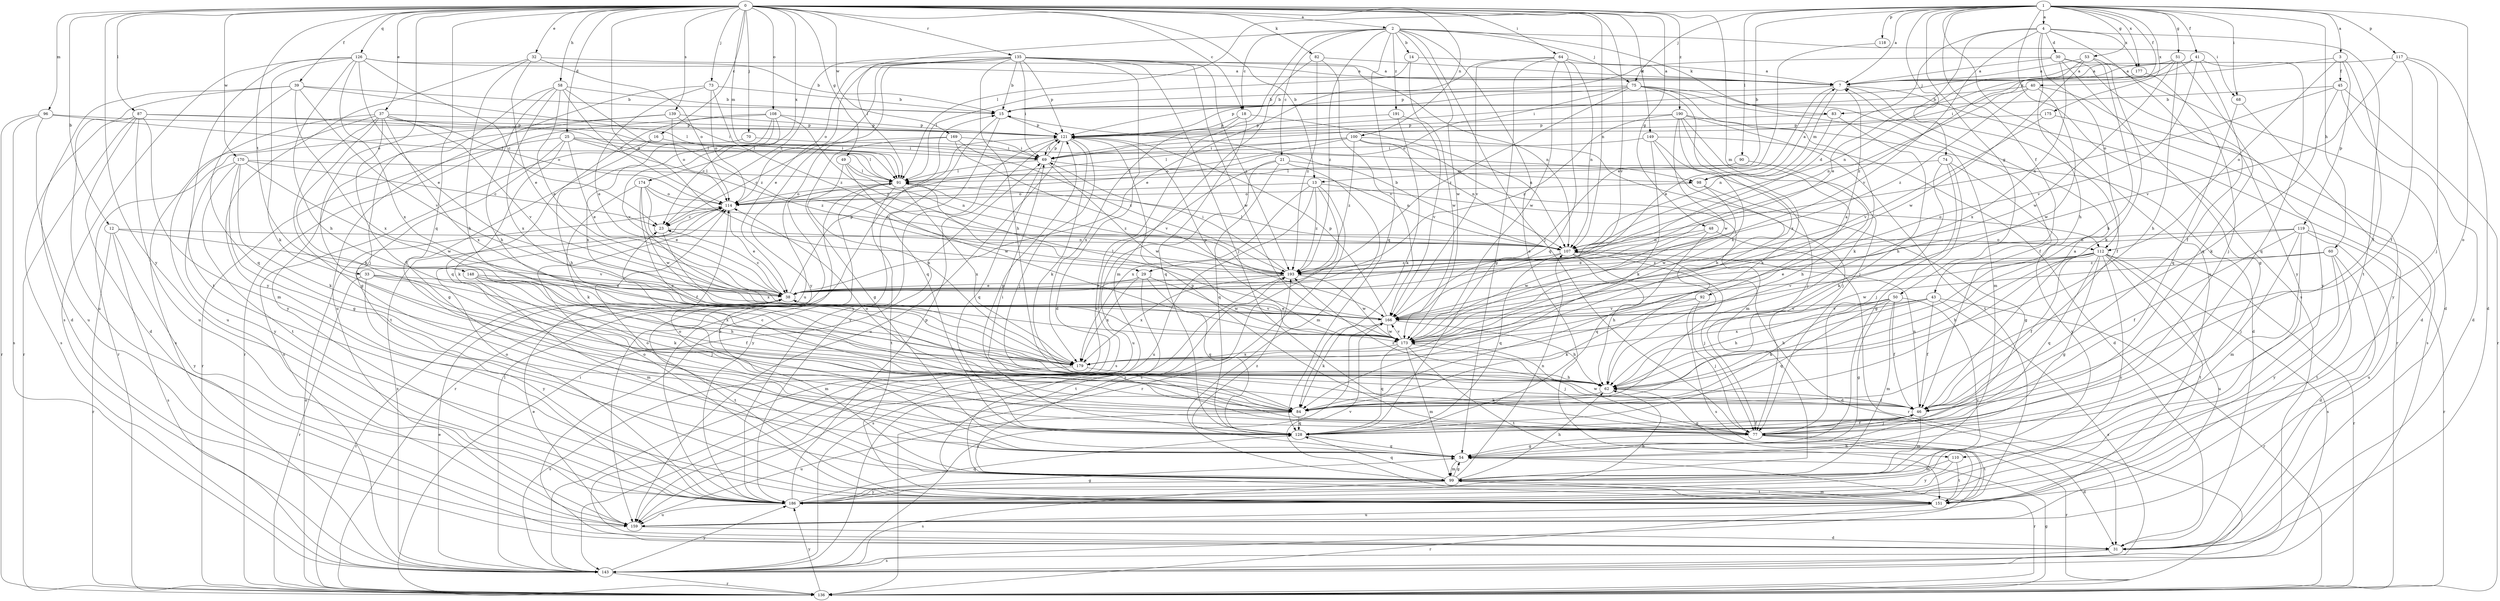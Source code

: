 strict digraph  {
0;
1;
2;
3;
4;
7;
12;
13;
14;
15;
16;
18;
21;
23;
25;
29;
30;
31;
32;
33;
37;
38;
39;
40;
41;
43;
45;
46;
48;
49;
50;
51;
53;
54;
58;
60;
62;
64;
68;
69;
70;
73;
74;
75;
77;
82;
83;
84;
87;
90;
91;
92;
96;
98;
99;
100;
107;
108;
110;
112;
114;
117;
118;
119;
121;
126;
128;
135;
136;
139;
143;
148;
149;
151;
159;
166;
169;
170;
173;
174;
175;
177;
179;
186;
190;
191;
193;
0 -> 2  [label=a];
0 -> 12  [label=b];
0 -> 13  [label=b];
0 -> 16  [label=c];
0 -> 18  [label=c];
0 -> 25  [label=d];
0 -> 29  [label=d];
0 -> 32  [label=e];
0 -> 33  [label=e];
0 -> 37  [label=e];
0 -> 39  [label=f];
0 -> 48  [label=g];
0 -> 49  [label=g];
0 -> 58  [label=h];
0 -> 64  [label=i];
0 -> 70  [label=j];
0 -> 73  [label=j];
0 -> 82  [label=k];
0 -> 87  [label=l];
0 -> 92  [label=m];
0 -> 96  [label=m];
0 -> 98  [label=m];
0 -> 100  [label=n];
0 -> 107  [label=n];
0 -> 108  [label=o];
0 -> 126  [label=q];
0 -> 128  [label=q];
0 -> 135  [label=r];
0 -> 139  [label=s];
0 -> 148  [label=t];
0 -> 149  [label=t];
0 -> 166  [label=v];
0 -> 169  [label=w];
0 -> 170  [label=w];
0 -> 174  [label=x];
0 -> 186  [label=y];
0 -> 190  [label=z];
1 -> 3  [label=a];
1 -> 4  [label=a];
1 -> 7  [label=a];
1 -> 13  [label=b];
1 -> 40  [label=f];
1 -> 41  [label=f];
1 -> 43  [label=f];
1 -> 50  [label=g];
1 -> 51  [label=g];
1 -> 53  [label=g];
1 -> 60  [label=h];
1 -> 68  [label=i];
1 -> 74  [label=j];
1 -> 75  [label=j];
1 -> 90  [label=l];
1 -> 91  [label=l];
1 -> 110  [label=o];
1 -> 117  [label=p];
1 -> 118  [label=p];
1 -> 143  [label=s];
1 -> 159  [label=u];
1 -> 175  [label=x];
1 -> 177  [label=x];
2 -> 14  [label=b];
2 -> 18  [label=c];
2 -> 21  [label=c];
2 -> 68  [label=i];
2 -> 75  [label=j];
2 -> 77  [label=j];
2 -> 83  [label=k];
2 -> 91  [label=l];
2 -> 110  [label=o];
2 -> 128  [label=q];
2 -> 143  [label=s];
2 -> 173  [label=w];
2 -> 191  [label=z];
2 -> 193  [label=z];
3 -> 45  [label=f];
3 -> 46  [label=f];
3 -> 83  [label=k];
3 -> 112  [label=o];
3 -> 119  [label=p];
4 -> 29  [label=d];
4 -> 30  [label=d];
4 -> 38  [label=e];
4 -> 62  [label=h];
4 -> 112  [label=o];
4 -> 151  [label=t];
4 -> 166  [label=v];
4 -> 177  [label=x];
4 -> 186  [label=y];
7 -> 15  [label=b];
7 -> 38  [label=e];
7 -> 46  [label=f];
7 -> 98  [label=m];
7 -> 136  [label=r];
12 -> 112  [label=o];
12 -> 136  [label=r];
12 -> 143  [label=s];
12 -> 166  [label=v];
12 -> 186  [label=y];
13 -> 112  [label=o];
13 -> 114  [label=o];
13 -> 136  [label=r];
13 -> 143  [label=s];
13 -> 159  [label=u];
13 -> 179  [label=x];
13 -> 193  [label=z];
14 -> 7  [label=a];
14 -> 91  [label=l];
14 -> 173  [label=w];
15 -> 121  [label=p];
15 -> 128  [label=q];
15 -> 186  [label=y];
16 -> 54  [label=g];
16 -> 69  [label=i];
16 -> 143  [label=s];
18 -> 107  [label=n];
18 -> 121  [label=p];
18 -> 128  [label=q];
18 -> 179  [label=x];
21 -> 98  [label=m];
21 -> 99  [label=m];
21 -> 128  [label=q];
21 -> 143  [label=s];
21 -> 159  [label=u];
23 -> 107  [label=n];
23 -> 179  [label=x];
25 -> 38  [label=e];
25 -> 69  [label=i];
25 -> 84  [label=k];
25 -> 91  [label=l];
25 -> 136  [label=r];
25 -> 151  [label=t];
25 -> 193  [label=z];
29 -> 38  [label=e];
29 -> 128  [label=q];
29 -> 151  [label=t];
29 -> 173  [label=w];
29 -> 179  [label=x];
30 -> 7  [label=a];
30 -> 31  [label=d];
30 -> 54  [label=g];
30 -> 121  [label=p];
30 -> 179  [label=x];
30 -> 186  [label=y];
31 -> 15  [label=b];
31 -> 143  [label=s];
32 -> 7  [label=a];
32 -> 38  [label=e];
32 -> 62  [label=h];
32 -> 114  [label=o];
32 -> 186  [label=y];
33 -> 38  [label=e];
33 -> 46  [label=f];
33 -> 77  [label=j];
33 -> 136  [label=r];
33 -> 186  [label=y];
37 -> 46  [label=f];
37 -> 54  [label=g];
37 -> 84  [label=k];
37 -> 91  [label=l];
37 -> 114  [label=o];
37 -> 121  [label=p];
37 -> 143  [label=s];
37 -> 159  [label=u];
37 -> 166  [label=v];
37 -> 179  [label=x];
38 -> 23  [label=c];
38 -> 99  [label=m];
38 -> 121  [label=p];
38 -> 136  [label=r];
38 -> 151  [label=t];
38 -> 166  [label=v];
39 -> 15  [label=b];
39 -> 31  [label=d];
39 -> 91  [label=l];
39 -> 128  [label=q];
39 -> 159  [label=u];
39 -> 166  [label=v];
39 -> 179  [label=x];
40 -> 15  [label=b];
40 -> 107  [label=n];
40 -> 173  [label=w];
40 -> 186  [label=y];
40 -> 193  [label=z];
41 -> 7  [label=a];
41 -> 46  [label=f];
41 -> 69  [label=i];
41 -> 128  [label=q];
41 -> 166  [label=v];
43 -> 46  [label=f];
43 -> 62  [label=h];
43 -> 136  [label=r];
43 -> 143  [label=s];
43 -> 166  [label=v];
43 -> 179  [label=x];
45 -> 15  [label=b];
45 -> 31  [label=d];
45 -> 84  [label=k];
45 -> 107  [label=n];
45 -> 136  [label=r];
46 -> 7  [label=a];
46 -> 77  [label=j];
46 -> 99  [label=m];
46 -> 107  [label=n];
46 -> 128  [label=q];
46 -> 193  [label=z];
48 -> 107  [label=n];
48 -> 128  [label=q];
48 -> 136  [label=r];
48 -> 173  [label=w];
49 -> 91  [label=l];
49 -> 107  [label=n];
49 -> 173  [label=w];
49 -> 179  [label=x];
50 -> 46  [label=f];
50 -> 54  [label=g];
50 -> 62  [label=h];
50 -> 84  [label=k];
50 -> 99  [label=m];
50 -> 128  [label=q];
50 -> 166  [label=v];
50 -> 186  [label=y];
51 -> 7  [label=a];
51 -> 62  [label=h];
51 -> 107  [label=n];
51 -> 128  [label=q];
51 -> 173  [label=w];
53 -> 7  [label=a];
53 -> 62  [label=h];
53 -> 84  [label=k];
53 -> 173  [label=w];
53 -> 193  [label=z];
54 -> 99  [label=m];
54 -> 114  [label=o];
54 -> 136  [label=r];
54 -> 193  [label=z];
58 -> 15  [label=b];
58 -> 38  [label=e];
58 -> 62  [label=h];
58 -> 77  [label=j];
58 -> 114  [label=o];
58 -> 179  [label=x];
58 -> 193  [label=z];
60 -> 31  [label=d];
60 -> 151  [label=t];
60 -> 173  [label=w];
60 -> 186  [label=y];
60 -> 193  [label=z];
62 -> 46  [label=f];
62 -> 84  [label=k];
64 -> 7  [label=a];
64 -> 38  [label=e];
64 -> 54  [label=g];
64 -> 107  [label=n];
64 -> 128  [label=q];
64 -> 166  [label=v];
64 -> 173  [label=w];
68 -> 31  [label=d];
68 -> 128  [label=q];
69 -> 91  [label=l];
69 -> 107  [label=n];
69 -> 121  [label=p];
69 -> 128  [label=q];
69 -> 173  [label=w];
70 -> 62  [label=h];
70 -> 69  [label=i];
73 -> 15  [label=b];
73 -> 38  [label=e];
73 -> 114  [label=o];
73 -> 159  [label=u];
73 -> 193  [label=z];
74 -> 54  [label=g];
74 -> 77  [label=j];
74 -> 84  [label=k];
74 -> 91  [label=l];
74 -> 186  [label=y];
75 -> 15  [label=b];
75 -> 46  [label=f];
75 -> 84  [label=k];
75 -> 99  [label=m];
75 -> 114  [label=o];
75 -> 121  [label=p];
75 -> 179  [label=x];
75 -> 193  [label=z];
77 -> 31  [label=d];
77 -> 46  [label=f];
77 -> 54  [label=g];
77 -> 69  [label=i];
77 -> 121  [label=p];
77 -> 136  [label=r];
77 -> 151  [label=t];
77 -> 173  [label=w];
82 -> 7  [label=a];
82 -> 99  [label=m];
82 -> 166  [label=v];
82 -> 193  [label=z];
83 -> 62  [label=h];
83 -> 107  [label=n];
83 -> 121  [label=p];
84 -> 23  [label=c];
84 -> 114  [label=o];
84 -> 128  [label=q];
84 -> 159  [label=u];
87 -> 31  [label=d];
87 -> 91  [label=l];
87 -> 99  [label=m];
87 -> 121  [label=p];
87 -> 136  [label=r];
87 -> 143  [label=s];
87 -> 159  [label=u];
90 -> 62  [label=h];
90 -> 91  [label=l];
91 -> 114  [label=o];
91 -> 136  [label=r];
91 -> 151  [label=t];
91 -> 179  [label=x];
91 -> 186  [label=y];
91 -> 193  [label=z];
92 -> 77  [label=j];
92 -> 84  [label=k];
92 -> 166  [label=v];
96 -> 91  [label=l];
96 -> 121  [label=p];
96 -> 136  [label=r];
96 -> 143  [label=s];
96 -> 159  [label=u];
98 -> 7  [label=a];
98 -> 54  [label=g];
98 -> 114  [label=o];
98 -> 173  [label=w];
99 -> 54  [label=g];
99 -> 62  [label=h];
99 -> 107  [label=n];
99 -> 114  [label=o];
99 -> 128  [label=q];
99 -> 143  [label=s];
99 -> 151  [label=t];
99 -> 186  [label=y];
99 -> 193  [label=z];
100 -> 69  [label=i];
100 -> 77  [label=j];
100 -> 91  [label=l];
100 -> 99  [label=m];
100 -> 107  [label=n];
100 -> 114  [label=o];
100 -> 193  [label=z];
107 -> 15  [label=b];
107 -> 31  [label=d];
107 -> 62  [label=h];
107 -> 77  [label=j];
107 -> 91  [label=l];
107 -> 128  [label=q];
107 -> 143  [label=s];
107 -> 193  [label=z];
108 -> 23  [label=c];
108 -> 121  [label=p];
108 -> 128  [label=q];
108 -> 136  [label=r];
108 -> 166  [label=v];
108 -> 179  [label=x];
108 -> 193  [label=z];
110 -> 99  [label=m];
110 -> 151  [label=t];
110 -> 186  [label=y];
112 -> 38  [label=e];
112 -> 46  [label=f];
112 -> 54  [label=g];
112 -> 62  [label=h];
112 -> 128  [label=q];
112 -> 136  [label=r];
112 -> 143  [label=s];
112 -> 151  [label=t];
112 -> 159  [label=u];
112 -> 166  [label=v];
112 -> 186  [label=y];
112 -> 193  [label=z];
114 -> 23  [label=c];
114 -> 38  [label=e];
114 -> 143  [label=s];
117 -> 7  [label=a];
117 -> 31  [label=d];
117 -> 46  [label=f];
117 -> 77  [label=j];
117 -> 166  [label=v];
118 -> 38  [label=e];
119 -> 38  [label=e];
119 -> 46  [label=f];
119 -> 77  [label=j];
119 -> 99  [label=m];
119 -> 107  [label=n];
119 -> 136  [label=r];
119 -> 159  [label=u];
121 -> 69  [label=i];
121 -> 77  [label=j];
121 -> 84  [label=k];
121 -> 159  [label=u];
121 -> 186  [label=y];
126 -> 7  [label=a];
126 -> 15  [label=b];
126 -> 23  [label=c];
126 -> 38  [label=e];
126 -> 62  [label=h];
126 -> 84  [label=k];
126 -> 143  [label=s];
126 -> 151  [label=t];
126 -> 179  [label=x];
128 -> 46  [label=f];
128 -> 54  [label=g];
128 -> 121  [label=p];
135 -> 7  [label=a];
135 -> 15  [label=b];
135 -> 23  [label=c];
135 -> 31  [label=d];
135 -> 38  [label=e];
135 -> 62  [label=h];
135 -> 69  [label=i];
135 -> 77  [label=j];
135 -> 107  [label=n];
135 -> 114  [label=o];
135 -> 121  [label=p];
135 -> 159  [label=u];
135 -> 173  [label=w];
135 -> 186  [label=y];
135 -> 193  [label=z];
136 -> 54  [label=g];
136 -> 69  [label=i];
136 -> 114  [label=o];
136 -> 186  [label=y];
139 -> 69  [label=i];
139 -> 114  [label=o];
139 -> 121  [label=p];
139 -> 136  [label=r];
139 -> 186  [label=y];
143 -> 38  [label=e];
143 -> 91  [label=l];
143 -> 136  [label=r];
143 -> 186  [label=y];
148 -> 38  [label=e];
148 -> 62  [label=h];
148 -> 84  [label=k];
148 -> 99  [label=m];
148 -> 179  [label=x];
149 -> 31  [label=d];
149 -> 62  [label=h];
149 -> 69  [label=i];
149 -> 77  [label=j];
149 -> 84  [label=k];
151 -> 62  [label=h];
151 -> 99  [label=m];
151 -> 114  [label=o];
151 -> 136  [label=r];
151 -> 159  [label=u];
151 -> 166  [label=v];
159 -> 31  [label=d];
159 -> 38  [label=e];
166 -> 38  [label=e];
166 -> 62  [label=h];
166 -> 84  [label=k];
166 -> 91  [label=l];
166 -> 121  [label=p];
166 -> 143  [label=s];
166 -> 173  [label=w];
169 -> 23  [label=c];
169 -> 54  [label=g];
169 -> 69  [label=i];
169 -> 166  [label=v];
169 -> 193  [label=z];
170 -> 23  [label=c];
170 -> 54  [label=g];
170 -> 84  [label=k];
170 -> 91  [label=l];
170 -> 151  [label=t];
170 -> 173  [label=w];
170 -> 186  [label=y];
173 -> 7  [label=a];
173 -> 77  [label=j];
173 -> 99  [label=m];
173 -> 121  [label=p];
173 -> 128  [label=q];
173 -> 151  [label=t];
173 -> 166  [label=v];
173 -> 179  [label=x];
174 -> 38  [label=e];
174 -> 46  [label=f];
174 -> 84  [label=k];
174 -> 107  [label=n];
174 -> 114  [label=o];
174 -> 173  [label=w];
175 -> 121  [label=p];
175 -> 143  [label=s];
175 -> 166  [label=v];
177 -> 69  [label=i];
177 -> 77  [label=j];
179 -> 62  [label=h];
179 -> 143  [label=s];
186 -> 54  [label=g];
186 -> 62  [label=h];
186 -> 114  [label=o];
186 -> 121  [label=p];
186 -> 128  [label=q];
186 -> 159  [label=u];
190 -> 31  [label=d];
190 -> 77  [label=j];
190 -> 84  [label=k];
190 -> 121  [label=p];
190 -> 151  [label=t];
190 -> 173  [label=w];
190 -> 179  [label=x];
190 -> 193  [label=z];
191 -> 84  [label=k];
191 -> 121  [label=p];
191 -> 166  [label=v];
193 -> 38  [label=e];
193 -> 69  [label=i];
193 -> 143  [label=s];
193 -> 173  [label=w];
193 -> 179  [label=x];
}
